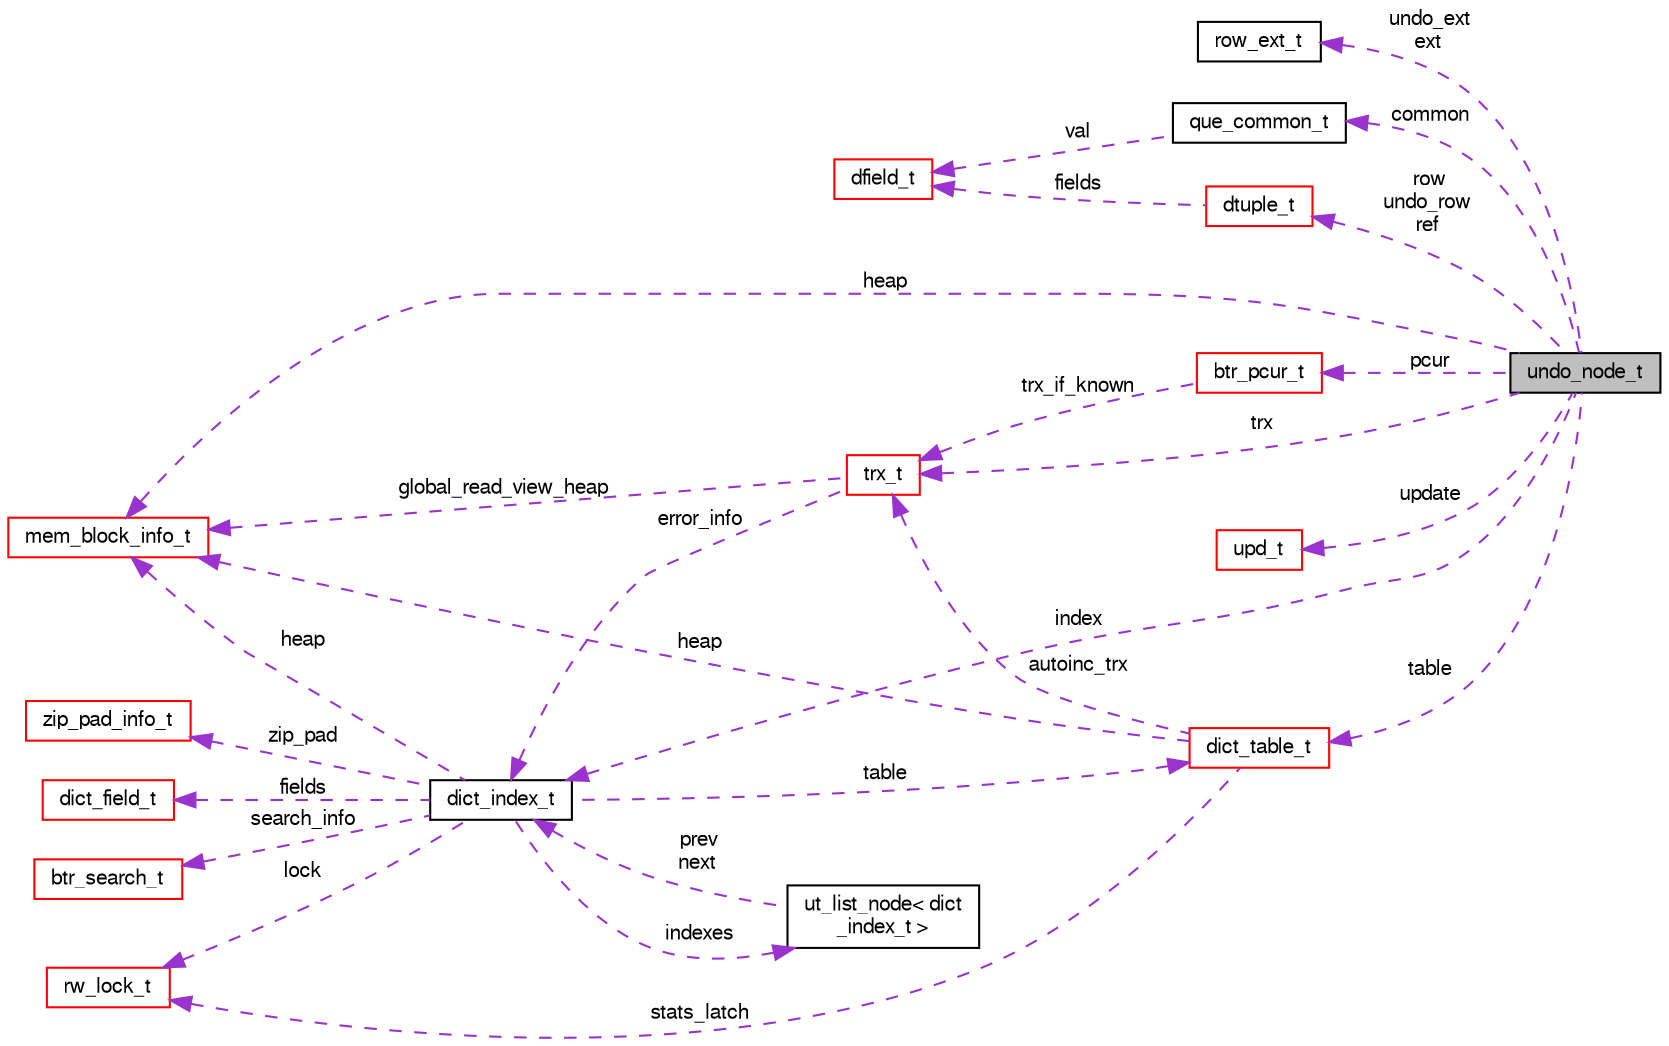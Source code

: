 digraph "undo_node_t"
{
  bgcolor="transparent";
  edge [fontname="FreeSans",fontsize="10",labelfontname="FreeSans",labelfontsize="10"];
  node [fontname="FreeSans",fontsize="10",shape=record];
  rankdir="LR";
  Node1 [label="undo_node_t",height=0.2,width=0.4,color="black", fillcolor="grey75", style="filled" fontcolor="black"];
  Node2 -> Node1 [dir="back",color="darkorchid3",fontsize="10",style="dashed",label=" undo_ext\next" ,fontname="FreeSans"];
  Node2 [label="row_ext_t",height=0.2,width=0.4,color="black",URL="$structrow__ext__t.html"];
  Node3 -> Node1 [dir="back",color="darkorchid3",fontsize="10",style="dashed",label=" common" ,fontname="FreeSans"];
  Node3 [label="que_common_t",height=0.2,width=0.4,color="black",URL="$structque__common__t.html"];
  Node4 -> Node3 [dir="back",color="darkorchid3",fontsize="10",style="dashed",label=" val" ,fontname="FreeSans"];
  Node4 [label="dfield_t",height=0.2,width=0.4,color="red",URL="$structdfield__t.html"];
  Node5 -> Node1 [dir="back",color="darkorchid3",fontsize="10",style="dashed",label=" index" ,fontname="FreeSans"];
  Node5 [label="dict_index_t",height=0.2,width=0.4,color="black",URL="$structdict__index__t.html"];
  Node6 -> Node5 [dir="back",color="darkorchid3",fontsize="10",style="dashed",label=" zip_pad" ,fontname="FreeSans"];
  Node6 [label="zip_pad_info_t",height=0.2,width=0.4,color="red",URL="$structzip__pad__info__t.html"];
  Node7 -> Node5 [dir="back",color="darkorchid3",fontsize="10",style="dashed",label=" table" ,fontname="FreeSans"];
  Node7 [label="dict_table_t",height=0.2,width=0.4,color="red",URL="$structdict__table__t.html"];
  Node8 -> Node7 [dir="back",color="darkorchid3",fontsize="10",style="dashed",label=" heap" ,fontname="FreeSans"];
  Node8 [label="mem_block_info_t",height=0.2,width=0.4,color="red",URL="$structmem__block__info__t.html"];
  Node9 -> Node7 [dir="back",color="darkorchid3",fontsize="10",style="dashed",label=" autoinc_trx" ,fontname="FreeSans"];
  Node9 [label="trx_t",height=0.2,width=0.4,color="red",URL="$structtrx__t.html"];
  Node5 -> Node9 [dir="back",color="darkorchid3",fontsize="10",style="dashed",label=" error_info" ,fontname="FreeSans"];
  Node8 -> Node9 [dir="back",color="darkorchid3",fontsize="10",style="dashed",label=" global_read_view_heap" ,fontname="FreeSans"];
  Node10 -> Node7 [dir="back",color="darkorchid3",fontsize="10",style="dashed",label=" stats_latch" ,fontname="FreeSans"];
  Node10 [label="rw_lock_t",height=0.2,width=0.4,color="red",URL="$structrw__lock__t.html"];
  Node8 -> Node5 [dir="back",color="darkorchid3",fontsize="10",style="dashed",label=" heap" ,fontname="FreeSans"];
  Node11 -> Node5 [dir="back",color="darkorchid3",fontsize="10",style="dashed",label=" fields" ,fontname="FreeSans"];
  Node11 [label="dict_field_t",height=0.2,width=0.4,color="red",URL="$structdict__field__t.html"];
  Node12 -> Node5 [dir="back",color="darkorchid3",fontsize="10",style="dashed",label=" indexes" ,fontname="FreeSans"];
  Node12 [label="ut_list_node\< dict\l_index_t \>",height=0.2,width=0.4,color="black",URL="$structut__list__node.html"];
  Node5 -> Node12 [dir="back",color="darkorchid3",fontsize="10",style="dashed",label=" prev\nnext" ,fontname="FreeSans"];
  Node10 -> Node5 [dir="back",color="darkorchid3",fontsize="10",style="dashed",label=" lock" ,fontname="FreeSans"];
  Node13 -> Node5 [dir="back",color="darkorchid3",fontsize="10",style="dashed",label=" search_info" ,fontname="FreeSans"];
  Node13 [label="btr_search_t",height=0.2,width=0.4,color="red",URL="$structbtr__search__t.html"];
  Node7 -> Node1 [dir="back",color="darkorchid3",fontsize="10",style="dashed",label=" table" ,fontname="FreeSans"];
  Node8 -> Node1 [dir="back",color="darkorchid3",fontsize="10",style="dashed",label=" heap" ,fontname="FreeSans"];
  Node14 -> Node1 [dir="back",color="darkorchid3",fontsize="10",style="dashed",label=" update" ,fontname="FreeSans"];
  Node14 [label="upd_t",height=0.2,width=0.4,color="red",URL="$structupd__t.html"];
  Node9 -> Node1 [dir="back",color="darkorchid3",fontsize="10",style="dashed",label=" trx" ,fontname="FreeSans"];
  Node15 -> Node1 [dir="back",color="darkorchid3",fontsize="10",style="dashed",label=" row\nundo_row\nref" ,fontname="FreeSans"];
  Node15 [label="dtuple_t",height=0.2,width=0.4,color="red",URL="$structdtuple__t.html"];
  Node4 -> Node15 [dir="back",color="darkorchid3",fontsize="10",style="dashed",label=" fields" ,fontname="FreeSans"];
  Node16 -> Node1 [dir="back",color="darkorchid3",fontsize="10",style="dashed",label=" pcur" ,fontname="FreeSans"];
  Node16 [label="btr_pcur_t",height=0.2,width=0.4,color="red",URL="$structbtr__pcur__t.html"];
  Node9 -> Node16 [dir="back",color="darkorchid3",fontsize="10",style="dashed",label=" trx_if_known" ,fontname="FreeSans"];
}
